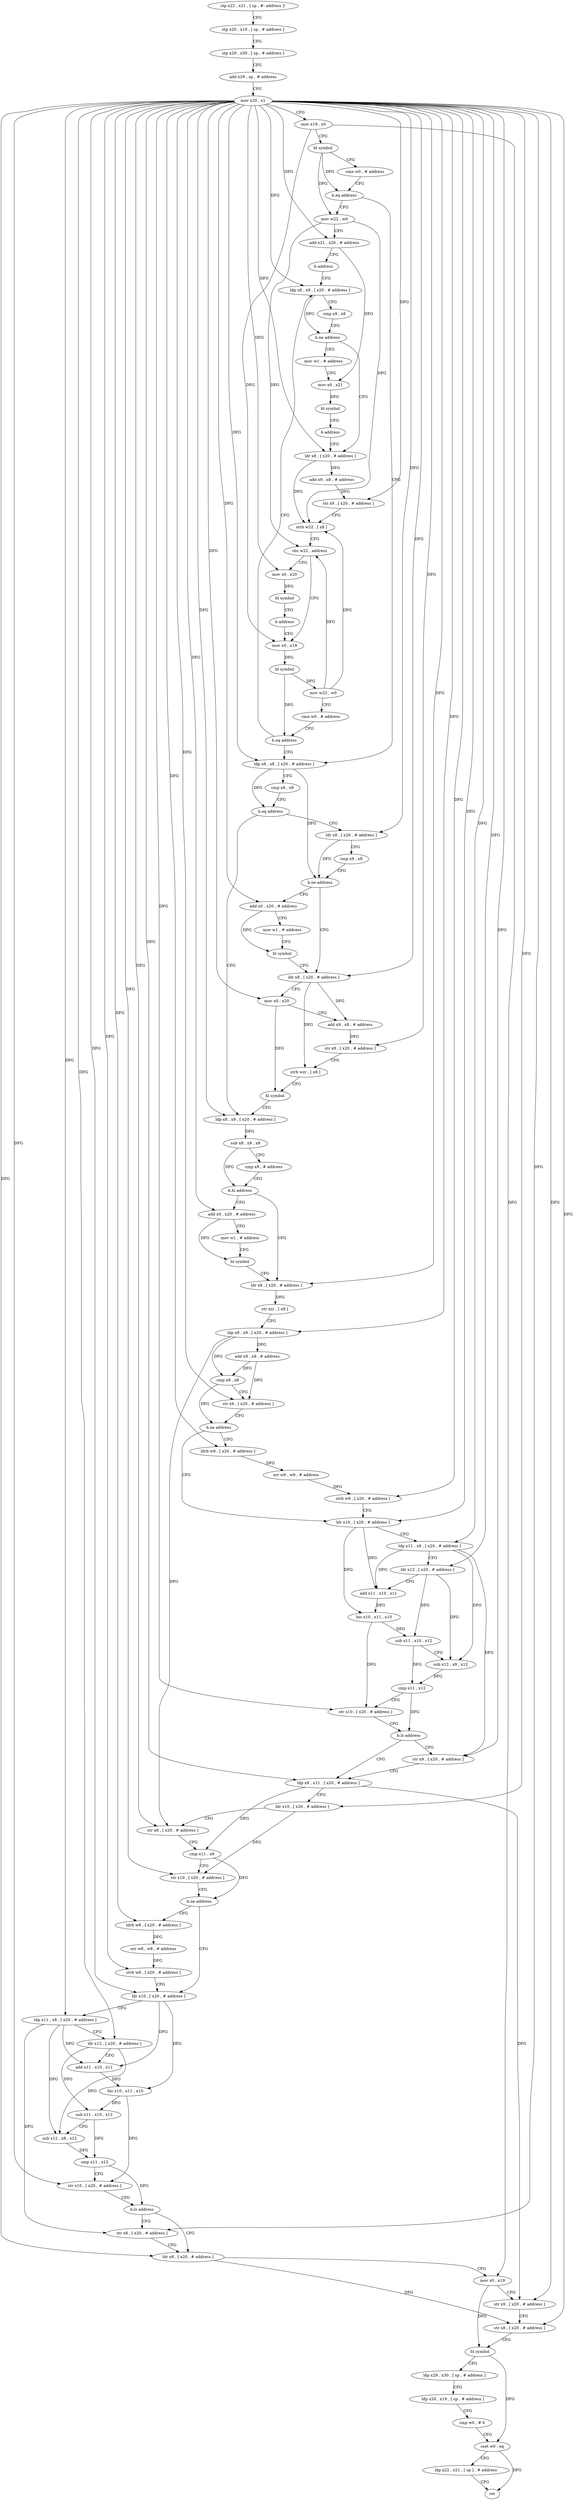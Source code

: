 digraph "func" {
"4219104" [label = "stp x22 , x21 , [ sp , #- address ]!" ]
"4219108" [label = "stp x20 , x19 , [ sp , # address ]" ]
"4219112" [label = "stp x29 , x30 , [ sp , # address ]" ]
"4219116" [label = "add x29 , sp , # address" ]
"4219120" [label = "mov x20 , x1" ]
"4219124" [label = "mov x19 , x0" ]
"4219128" [label = "bl symbol" ]
"4219132" [label = "cmn w0 , # address" ]
"4219136" [label = "b.eq address" ]
"4219232" [label = "ldp x9 , x8 , [ x20 , # address ]" ]
"4219140" [label = "mov w22 , w0" ]
"4219236" [label = "cmp x8 , x9" ]
"4219240" [label = "b.eq address" ]
"4219292" [label = "ldp x8 , x9 , [ x20 , # address ]" ]
"4219244" [label = "ldr x9 , [ x20 , # address ]" ]
"4219144" [label = "add x21 , x20 , # address" ]
"4219148" [label = "b address" ]
"4219192" [label = "ldp x8 , x9 , [ x20 , # address ]" ]
"4219296" [label = "sub x8 , x9 , x8" ]
"4219300" [label = "cmp x8 , # address" ]
"4219304" [label = "b.hi address" ]
"4219320" [label = "ldr x8 , [ x20 , # address ]" ]
"4219308" [label = "add x0 , x20 , # address" ]
"4219248" [label = "cmp x9 , x8" ]
"4219252" [label = "b.ne address" ]
"4219268" [label = "ldr x8 , [ x20 , # address ]" ]
"4219256" [label = "add x0 , x20 , # address" ]
"4219196" [label = "cmp x9 , x8" ]
"4219200" [label = "b.ne address" ]
"4219152" [label = "ldr x8 , [ x20 , # address ]" ]
"4219204" [label = "mov w1 , # address" ]
"4219324" [label = "str xzr , [ x8 ]" ]
"4219328" [label = "ldp x8 , x9 , [ x20 , # address ]" ]
"4219332" [label = "add x9 , x9 , # address" ]
"4219336" [label = "cmp x9 , x8" ]
"4219340" [label = "str x9 , [ x20 , # address ]" ]
"4219344" [label = "b.ne address" ]
"4219360" [label = "ldr x10 , [ x20 , # address ]" ]
"4219348" [label = "ldrb w9 , [ x20 , # address ]" ]
"4219312" [label = "mov w1 , # address" ]
"4219316" [label = "bl symbol" ]
"4219272" [label = "mov x0 , x20" ]
"4219276" [label = "add x9 , x8 , # address" ]
"4219280" [label = "str x9 , [ x20 , # address ]" ]
"4219284" [label = "strb wzr , [ x8 ]" ]
"4219288" [label = "bl symbol" ]
"4219260" [label = "mov w1 , # address" ]
"4219264" [label = "bl symbol" ]
"4219156" [label = "add x9 , x8 , # address" ]
"4219160" [label = "str x9 , [ x20 , # address ]" ]
"4219164" [label = "strb w22 , [ x8 ]" ]
"4219168" [label = "cbz w22 , address" ]
"4219220" [label = "mov x0 , x20" ]
"4219172" [label = "mov x0 , x19" ]
"4219208" [label = "mov x0 , x21" ]
"4219212" [label = "bl symbol" ]
"4219216" [label = "b address" ]
"4219364" [label = "ldp x11 , x9 , [ x20 , # address ]" ]
"4219368" [label = "ldr x12 , [ x20 , # address ]" ]
"4219372" [label = "add x11 , x10 , x11" ]
"4219376" [label = "bic x10 , x11 , x10" ]
"4219380" [label = "sub x11 , x10 , x12" ]
"4219384" [label = "sub x12 , x9 , x12" ]
"4219388" [label = "cmp x11 , x12" ]
"4219392" [label = "str x10 , [ x20 , # address ]" ]
"4219396" [label = "b.ls address" ]
"4219404" [label = "ldp x9 , x11 , [ x20 , # address ]" ]
"4219400" [label = "str x9 , [ x20 , # address ]" ]
"4219352" [label = "orr w9 , w9 , # address" ]
"4219356" [label = "strb w9 , [ x20 , # address ]" ]
"4219224" [label = "bl symbol" ]
"4219228" [label = "b address" ]
"4219176" [label = "bl symbol" ]
"4219180" [label = "mov w22 , w0" ]
"4219184" [label = "cmn w0 , # address" ]
"4219188" [label = "b.eq address" ]
"4219408" [label = "ldr x10 , [ x20 , # address ]" ]
"4219412" [label = "str x8 , [ x20 , # address ]" ]
"4219416" [label = "cmp x11 , x9" ]
"4219420" [label = "str x10 , [ x20 , # address ]" ]
"4219424" [label = "b.ne address" ]
"4219440" [label = "ldr x10 , [ x20 , # address ]" ]
"4219428" [label = "ldrb w8 , [ x20 , # address ]" ]
"4219444" [label = "ldp x11 , x8 , [ x20 , # address ]" ]
"4219448" [label = "ldr x12 , [ x20 , # address ]" ]
"4219452" [label = "add x11 , x10 , x11" ]
"4219456" [label = "bic x10 , x11 , x10" ]
"4219460" [label = "sub x11 , x10 , x12" ]
"4219464" [label = "sub x12 , x8 , x12" ]
"4219468" [label = "cmp x11 , x12" ]
"4219472" [label = "str x10 , [ x20 , # address ]" ]
"4219476" [label = "b.ls address" ]
"4219484" [label = "ldr x8 , [ x20 , # address ]" ]
"4219480" [label = "str x8 , [ x20 , # address ]" ]
"4219432" [label = "orr w8 , w8 , # address" ]
"4219436" [label = "strb w8 , [ x20 , # address ]" ]
"4219488" [label = "mov x0 , x19" ]
"4219492" [label = "str x9 , [ x20 , # address ]" ]
"4219496" [label = "str x8 , [ x20 , # address ]" ]
"4219500" [label = "bl symbol" ]
"4219504" [label = "ldp x29 , x30 , [ sp , # address ]" ]
"4219508" [label = "ldp x20 , x19 , [ sp , # address ]" ]
"4219512" [label = "cmp w0 , # 0" ]
"4219516" [label = "cset w0 , eq" ]
"4219520" [label = "ldp x22 , x21 , [ sp ] , # address" ]
"4219524" [label = "ret" ]
"4219104" -> "4219108" [ label = "CFG" ]
"4219108" -> "4219112" [ label = "CFG" ]
"4219112" -> "4219116" [ label = "CFG" ]
"4219116" -> "4219120" [ label = "CFG" ]
"4219120" -> "4219124" [ label = "CFG" ]
"4219120" -> "4219232" [ label = "DFG" ]
"4219120" -> "4219144" [ label = "DFG" ]
"4219120" -> "4219292" [ label = "DFG" ]
"4219120" -> "4219244" [ label = "DFG" ]
"4219120" -> "4219192" [ label = "DFG" ]
"4219120" -> "4219320" [ label = "DFG" ]
"4219120" -> "4219328" [ label = "DFG" ]
"4219120" -> "4219340" [ label = "DFG" ]
"4219120" -> "4219308" [ label = "DFG" ]
"4219120" -> "4219268" [ label = "DFG" ]
"4219120" -> "4219272" [ label = "DFG" ]
"4219120" -> "4219280" [ label = "DFG" ]
"4219120" -> "4219256" [ label = "DFG" ]
"4219120" -> "4219152" [ label = "DFG" ]
"4219120" -> "4219160" [ label = "DFG" ]
"4219120" -> "4219360" [ label = "DFG" ]
"4219120" -> "4219364" [ label = "DFG" ]
"4219120" -> "4219368" [ label = "DFG" ]
"4219120" -> "4219392" [ label = "DFG" ]
"4219120" -> "4219348" [ label = "DFG" ]
"4219120" -> "4219356" [ label = "DFG" ]
"4219120" -> "4219220" [ label = "DFG" ]
"4219120" -> "4219404" [ label = "DFG" ]
"4219120" -> "4219408" [ label = "DFG" ]
"4219120" -> "4219412" [ label = "DFG" ]
"4219120" -> "4219420" [ label = "DFG" ]
"4219120" -> "4219400" [ label = "DFG" ]
"4219120" -> "4219440" [ label = "DFG" ]
"4219120" -> "4219444" [ label = "DFG" ]
"4219120" -> "4219448" [ label = "DFG" ]
"4219120" -> "4219472" [ label = "DFG" ]
"4219120" -> "4219428" [ label = "DFG" ]
"4219120" -> "4219436" [ label = "DFG" ]
"4219120" -> "4219484" [ label = "DFG" ]
"4219120" -> "4219492" [ label = "DFG" ]
"4219120" -> "4219496" [ label = "DFG" ]
"4219120" -> "4219480" [ label = "DFG" ]
"4219124" -> "4219128" [ label = "CFG" ]
"4219124" -> "4219172" [ label = "DFG" ]
"4219124" -> "4219488" [ label = "DFG" ]
"4219128" -> "4219132" [ label = "CFG" ]
"4219128" -> "4219136" [ label = "DFG" ]
"4219128" -> "4219140" [ label = "DFG" ]
"4219132" -> "4219136" [ label = "CFG" ]
"4219136" -> "4219232" [ label = "CFG" ]
"4219136" -> "4219140" [ label = "CFG" ]
"4219232" -> "4219236" [ label = "CFG" ]
"4219232" -> "4219240" [ label = "DFG" ]
"4219232" -> "4219252" [ label = "DFG" ]
"4219140" -> "4219144" [ label = "CFG" ]
"4219140" -> "4219164" [ label = "DFG" ]
"4219140" -> "4219168" [ label = "DFG" ]
"4219236" -> "4219240" [ label = "CFG" ]
"4219240" -> "4219292" [ label = "CFG" ]
"4219240" -> "4219244" [ label = "CFG" ]
"4219292" -> "4219296" [ label = "DFG" ]
"4219244" -> "4219248" [ label = "CFG" ]
"4219244" -> "4219252" [ label = "DFG" ]
"4219144" -> "4219148" [ label = "CFG" ]
"4219144" -> "4219208" [ label = "DFG" ]
"4219148" -> "4219192" [ label = "CFG" ]
"4219192" -> "4219196" [ label = "CFG" ]
"4219192" -> "4219200" [ label = "DFG" ]
"4219296" -> "4219300" [ label = "CFG" ]
"4219296" -> "4219304" [ label = "DFG" ]
"4219300" -> "4219304" [ label = "CFG" ]
"4219304" -> "4219320" [ label = "CFG" ]
"4219304" -> "4219308" [ label = "CFG" ]
"4219320" -> "4219324" [ label = "DFG" ]
"4219308" -> "4219312" [ label = "CFG" ]
"4219308" -> "4219316" [ label = "DFG" ]
"4219248" -> "4219252" [ label = "CFG" ]
"4219252" -> "4219268" [ label = "CFG" ]
"4219252" -> "4219256" [ label = "CFG" ]
"4219268" -> "4219272" [ label = "CFG" ]
"4219268" -> "4219276" [ label = "DFG" ]
"4219268" -> "4219284" [ label = "DFG" ]
"4219256" -> "4219260" [ label = "CFG" ]
"4219256" -> "4219264" [ label = "DFG" ]
"4219196" -> "4219200" [ label = "CFG" ]
"4219200" -> "4219152" [ label = "CFG" ]
"4219200" -> "4219204" [ label = "CFG" ]
"4219152" -> "4219156" [ label = "DFG" ]
"4219152" -> "4219164" [ label = "DFG" ]
"4219204" -> "4219208" [ label = "CFG" ]
"4219324" -> "4219328" [ label = "CFG" ]
"4219328" -> "4219332" [ label = "DFG" ]
"4219328" -> "4219336" [ label = "DFG" ]
"4219328" -> "4219412" [ label = "DFG" ]
"4219332" -> "4219336" [ label = "DFG" ]
"4219332" -> "4219340" [ label = "DFG" ]
"4219336" -> "4219340" [ label = "CFG" ]
"4219336" -> "4219344" [ label = "DFG" ]
"4219340" -> "4219344" [ label = "CFG" ]
"4219344" -> "4219360" [ label = "CFG" ]
"4219344" -> "4219348" [ label = "CFG" ]
"4219360" -> "4219364" [ label = "CFG" ]
"4219360" -> "4219372" [ label = "DFG" ]
"4219360" -> "4219376" [ label = "DFG" ]
"4219348" -> "4219352" [ label = "DFG" ]
"4219312" -> "4219316" [ label = "CFG" ]
"4219316" -> "4219320" [ label = "CFG" ]
"4219272" -> "4219276" [ label = "CFG" ]
"4219272" -> "4219288" [ label = "DFG" ]
"4219276" -> "4219280" [ label = "DFG" ]
"4219280" -> "4219284" [ label = "CFG" ]
"4219284" -> "4219288" [ label = "CFG" ]
"4219288" -> "4219292" [ label = "CFG" ]
"4219260" -> "4219264" [ label = "CFG" ]
"4219264" -> "4219268" [ label = "CFG" ]
"4219156" -> "4219160" [ label = "DFG" ]
"4219160" -> "4219164" [ label = "CFG" ]
"4219164" -> "4219168" [ label = "CFG" ]
"4219168" -> "4219220" [ label = "CFG" ]
"4219168" -> "4219172" [ label = "CFG" ]
"4219220" -> "4219224" [ label = "DFG" ]
"4219172" -> "4219176" [ label = "DFG" ]
"4219208" -> "4219212" [ label = "DFG" ]
"4219212" -> "4219216" [ label = "CFG" ]
"4219216" -> "4219152" [ label = "CFG" ]
"4219364" -> "4219368" [ label = "CFG" ]
"4219364" -> "4219372" [ label = "DFG" ]
"4219364" -> "4219384" [ label = "DFG" ]
"4219364" -> "4219400" [ label = "DFG" ]
"4219368" -> "4219372" [ label = "CFG" ]
"4219368" -> "4219380" [ label = "DFG" ]
"4219368" -> "4219384" [ label = "DFG" ]
"4219372" -> "4219376" [ label = "DFG" ]
"4219376" -> "4219380" [ label = "DFG" ]
"4219376" -> "4219392" [ label = "DFG" ]
"4219380" -> "4219384" [ label = "CFG" ]
"4219380" -> "4219388" [ label = "DFG" ]
"4219384" -> "4219388" [ label = "DFG" ]
"4219388" -> "4219392" [ label = "CFG" ]
"4219388" -> "4219396" [ label = "DFG" ]
"4219392" -> "4219396" [ label = "CFG" ]
"4219396" -> "4219404" [ label = "CFG" ]
"4219396" -> "4219400" [ label = "CFG" ]
"4219404" -> "4219408" [ label = "CFG" ]
"4219404" -> "4219416" [ label = "DFG" ]
"4219404" -> "4219492" [ label = "DFG" ]
"4219400" -> "4219404" [ label = "CFG" ]
"4219352" -> "4219356" [ label = "DFG" ]
"4219356" -> "4219360" [ label = "CFG" ]
"4219224" -> "4219228" [ label = "CFG" ]
"4219228" -> "4219172" [ label = "CFG" ]
"4219176" -> "4219180" [ label = "DFG" ]
"4219176" -> "4219188" [ label = "DFG" ]
"4219180" -> "4219184" [ label = "CFG" ]
"4219180" -> "4219164" [ label = "DFG" ]
"4219180" -> "4219168" [ label = "DFG" ]
"4219184" -> "4219188" [ label = "CFG" ]
"4219188" -> "4219232" [ label = "CFG" ]
"4219188" -> "4219192" [ label = "CFG" ]
"4219408" -> "4219412" [ label = "CFG" ]
"4219408" -> "4219420" [ label = "DFG" ]
"4219412" -> "4219416" [ label = "CFG" ]
"4219416" -> "4219420" [ label = "CFG" ]
"4219416" -> "4219424" [ label = "DFG" ]
"4219420" -> "4219424" [ label = "CFG" ]
"4219424" -> "4219440" [ label = "CFG" ]
"4219424" -> "4219428" [ label = "CFG" ]
"4219440" -> "4219444" [ label = "CFG" ]
"4219440" -> "4219452" [ label = "DFG" ]
"4219440" -> "4219456" [ label = "DFG" ]
"4219428" -> "4219432" [ label = "DFG" ]
"4219444" -> "4219448" [ label = "CFG" ]
"4219444" -> "4219452" [ label = "DFG" ]
"4219444" -> "4219464" [ label = "DFG" ]
"4219444" -> "4219480" [ label = "DFG" ]
"4219448" -> "4219452" [ label = "CFG" ]
"4219448" -> "4219460" [ label = "DFG" ]
"4219448" -> "4219464" [ label = "DFG" ]
"4219452" -> "4219456" [ label = "DFG" ]
"4219456" -> "4219460" [ label = "DFG" ]
"4219456" -> "4219472" [ label = "DFG" ]
"4219460" -> "4219464" [ label = "CFG" ]
"4219460" -> "4219468" [ label = "DFG" ]
"4219464" -> "4219468" [ label = "DFG" ]
"4219468" -> "4219472" [ label = "CFG" ]
"4219468" -> "4219476" [ label = "DFG" ]
"4219472" -> "4219476" [ label = "CFG" ]
"4219476" -> "4219484" [ label = "CFG" ]
"4219476" -> "4219480" [ label = "CFG" ]
"4219484" -> "4219488" [ label = "CFG" ]
"4219484" -> "4219496" [ label = "DFG" ]
"4219480" -> "4219484" [ label = "CFG" ]
"4219432" -> "4219436" [ label = "DFG" ]
"4219436" -> "4219440" [ label = "CFG" ]
"4219488" -> "4219492" [ label = "CFG" ]
"4219488" -> "4219500" [ label = "DFG" ]
"4219492" -> "4219496" [ label = "CFG" ]
"4219496" -> "4219500" [ label = "CFG" ]
"4219500" -> "4219504" [ label = "CFG" ]
"4219500" -> "4219516" [ label = "DFG" ]
"4219504" -> "4219508" [ label = "CFG" ]
"4219508" -> "4219512" [ label = "CFG" ]
"4219512" -> "4219516" [ label = "CFG" ]
"4219516" -> "4219520" [ label = "CFG" ]
"4219516" -> "4219524" [ label = "DFG" ]
"4219520" -> "4219524" [ label = "CFG" ]
}
